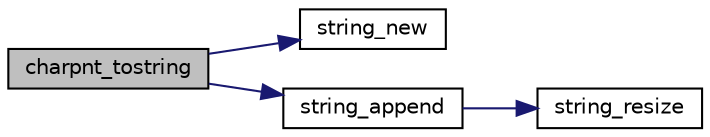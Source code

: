 digraph "charpnt_tostring"
{
 // INTERACTIVE_SVG=YES
  edge [fontname="Helvetica",fontsize="10",labelfontname="Helvetica",labelfontsize="10"];
  node [fontname="Helvetica",fontsize="10",shape=record];
  rankdir="LR";
  Node1 [label="charpnt_tostring",height=0.2,width=0.4,color="black", fillcolor="grey75", style="filled", fontcolor="black"];
  Node1 -> Node2 [color="midnightblue",fontsize="10",style="solid",fontname="Helvetica"];
  Node2 [label="string_new",height=0.2,width=0.4,color="black", fillcolor="white", style="filled",URL="$string_8h.html#a5fe0a275d8ad9d1b486257d32be21ca1"];
  Node1 -> Node3 [color="midnightblue",fontsize="10",style="solid",fontname="Helvetica"];
  Node3 [label="string_append",height=0.2,width=0.4,color="black", fillcolor="white", style="filled",URL="$string_8h.html#a4acd3723240500d90b439dc12661415d"];
  Node3 -> Node4 [color="midnightblue",fontsize="10",style="solid",fontname="Helvetica"];
  Node4 [label="string_resize",height=0.2,width=0.4,color="black", fillcolor="white", style="filled",URL="$string_8h.html#aa1acc465867856e8830dafb26bb6e4dd"];
}
